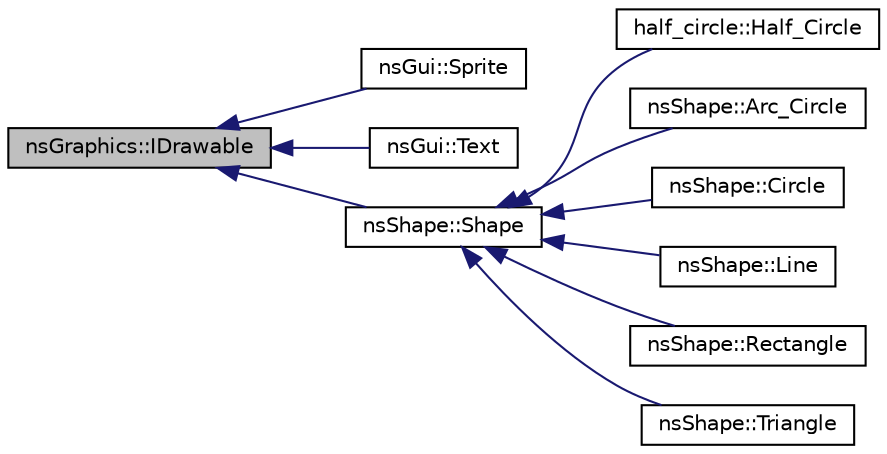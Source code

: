 digraph "nsGraphics::IDrawable"
{
 // LATEX_PDF_SIZE
  edge [fontname="Helvetica",fontsize="10",labelfontname="Helvetica",labelfontsize="10"];
  node [fontname="Helvetica",fontsize="10",shape=record];
  rankdir="LR";
  Node1 [label="nsGraphics::IDrawable",height=0.2,width=0.4,color="black", fillcolor="grey75", style="filled", fontcolor="black",tooltip="Interface pour un objet affichable."];
  Node1 -> Node2 [dir="back",color="midnightblue",fontsize="10",style="solid",fontname="Helvetica"];
  Node2 [label="nsGui::Sprite",height=0.2,width=0.4,color="black", fillcolor="white", style="filled",URL="$classns_gui_1_1_sprite.html",tooltip="Permet de charger une image depuis un format créé pour l'occasion, le .si2."];
  Node1 -> Node3 [dir="back",color="midnightblue",fontsize="10",style="solid",fontname="Helvetica"];
  Node3 [label="nsGui::Text",height=0.2,width=0.4,color="black", fillcolor="white", style="filled",URL="$classns_gui_1_1_text.html",tooltip="Gère l'affichage d'un texte."];
  Node1 -> Node4 [dir="back",color="midnightblue",fontsize="10",style="solid",fontname="Helvetica"];
  Node4 [label="nsShape::Shape",height=0.2,width=0.4,color="black", fillcolor="white", style="filled",URL="$classns_shape_1_1_shape.html",tooltip="Classe de base pour une forme."];
  Node4 -> Node5 [dir="back",color="midnightblue",fontsize="10",style="solid",fontname="Helvetica"];
  Node5 [label="half_circle::Half_Circle",height=0.2,width=0.4,color="black", fillcolor="white", style="filled",URL="$classhalf__circle_1_1_half___circle.html",tooltip="Classe représentant un demi-cercle."];
  Node4 -> Node6 [dir="back",color="midnightblue",fontsize="10",style="solid",fontname="Helvetica"];
  Node6 [label="nsShape::Arc_Circle",height=0.2,width=0.4,color="black", fillcolor="white", style="filled",URL="$classns_shape_1_1_arc___circle.html",tooltip="Classe représentant un arc de cercle."];
  Node4 -> Node7 [dir="back",color="midnightblue",fontsize="10",style="solid",fontname="Helvetica"];
  Node7 [label="nsShape::Circle",height=0.2,width=0.4,color="black", fillcolor="white", style="filled",URL="$classns_shape_1_1_circle.html",tooltip="Classe représentant un cercle."];
  Node4 -> Node8 [dir="back",color="midnightblue",fontsize="10",style="solid",fontname="Helvetica"];
  Node8 [label="nsShape::Line",height=0.2,width=0.4,color="black", fillcolor="white", style="filled",URL="$classns_shape_1_1_line.html",tooltip="Classe représentant une ligne."];
  Node4 -> Node9 [dir="back",color="midnightblue",fontsize="10",style="solid",fontname="Helvetica"];
  Node9 [label="nsShape::Rectangle",height=0.2,width=0.4,color="black", fillcolor="white", style="filled",URL="$classns_shape_1_1_rectangle.html",tooltip="Classe représentant un rectangle."];
  Node4 -> Node10 [dir="back",color="midnightblue",fontsize="10",style="solid",fontname="Helvetica"];
  Node10 [label="nsShape::Triangle",height=0.2,width=0.4,color="black", fillcolor="white", style="filled",URL="$classns_shape_1_1_triangle.html",tooltip="Classe représentant un triangle."];
}
